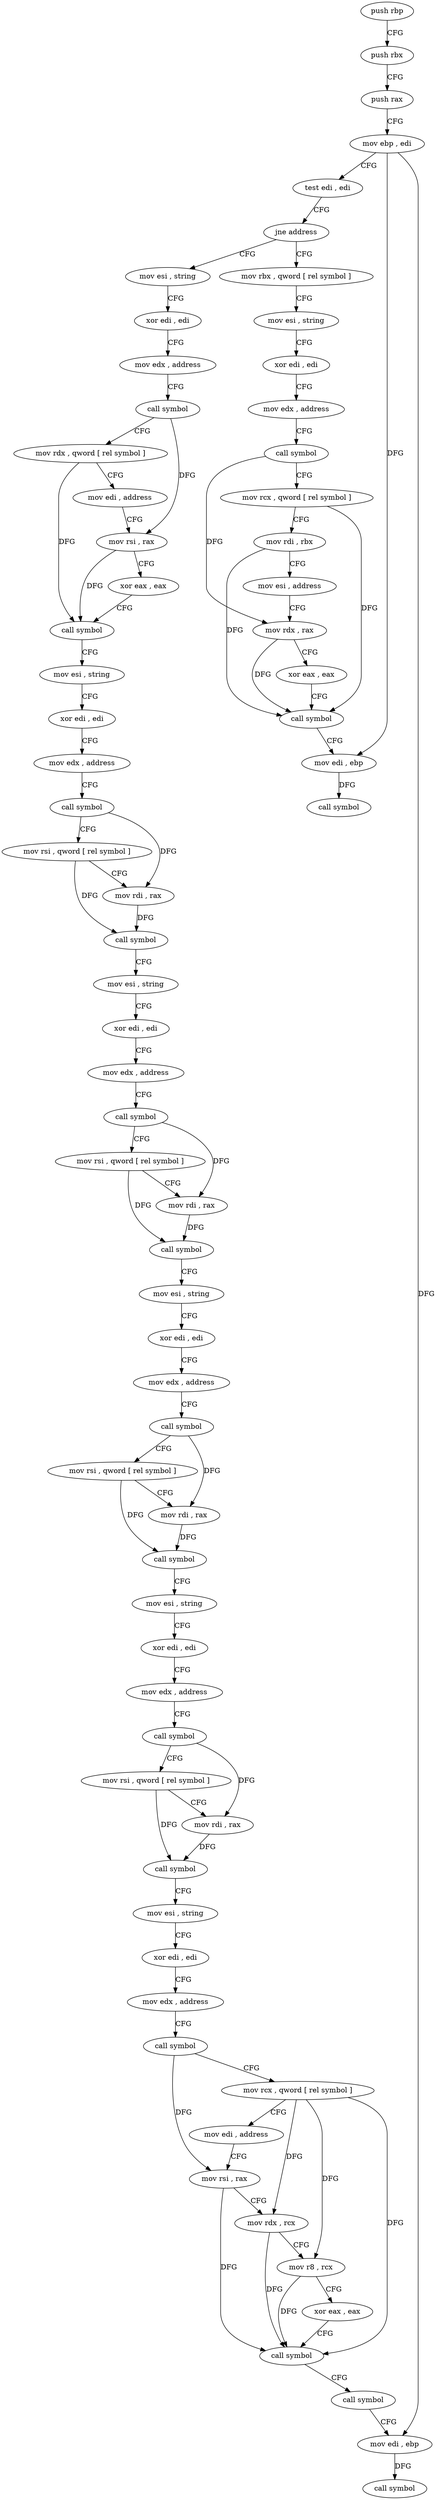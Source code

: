 digraph "func" {
"4199456" [label = "push rbp" ]
"4199457" [label = "push rbx" ]
"4199458" [label = "push rax" ]
"4199459" [label = "mov ebp , edi" ]
"4199461" [label = "test edi , edi" ]
"4199463" [label = "jne address" ]
"4199693" [label = "mov rbx , qword [ rel symbol ]" ]
"4199469" [label = "mov esi , string" ]
"4199700" [label = "mov esi , string" ]
"4199705" [label = "xor edi , edi" ]
"4199707" [label = "mov edx , address" ]
"4199712" [label = "call symbol" ]
"4199717" [label = "mov rcx , qword [ rel symbol ]" ]
"4199724" [label = "mov rdi , rbx" ]
"4199727" [label = "mov esi , address" ]
"4199732" [label = "mov rdx , rax" ]
"4199735" [label = "xor eax , eax" ]
"4199737" [label = "call symbol" ]
"4199742" [label = "mov edi , ebp" ]
"4199744" [label = "call symbol" ]
"4199474" [label = "xor edi , edi" ]
"4199476" [label = "mov edx , address" ]
"4199481" [label = "call symbol" ]
"4199486" [label = "mov rdx , qword [ rel symbol ]" ]
"4199493" [label = "mov edi , address" ]
"4199498" [label = "mov rsi , rax" ]
"4199501" [label = "xor eax , eax" ]
"4199503" [label = "call symbol" ]
"4199508" [label = "mov esi , string" ]
"4199513" [label = "xor edi , edi" ]
"4199515" [label = "mov edx , address" ]
"4199520" [label = "call symbol" ]
"4199525" [label = "mov rsi , qword [ rel symbol ]" ]
"4199532" [label = "mov rdi , rax" ]
"4199535" [label = "call symbol" ]
"4199540" [label = "mov esi , string" ]
"4199545" [label = "xor edi , edi" ]
"4199547" [label = "mov edx , address" ]
"4199552" [label = "call symbol" ]
"4199557" [label = "mov rsi , qword [ rel symbol ]" ]
"4199564" [label = "mov rdi , rax" ]
"4199567" [label = "call symbol" ]
"4199572" [label = "mov esi , string" ]
"4199577" [label = "xor edi , edi" ]
"4199579" [label = "mov edx , address" ]
"4199584" [label = "call symbol" ]
"4199589" [label = "mov rsi , qword [ rel symbol ]" ]
"4199596" [label = "mov rdi , rax" ]
"4199599" [label = "call symbol" ]
"4199604" [label = "mov esi , string" ]
"4199609" [label = "xor edi , edi" ]
"4199611" [label = "mov edx , address" ]
"4199616" [label = "call symbol" ]
"4199621" [label = "mov rsi , qword [ rel symbol ]" ]
"4199628" [label = "mov rdi , rax" ]
"4199631" [label = "call symbol" ]
"4199636" [label = "mov esi , string" ]
"4199641" [label = "xor edi , edi" ]
"4199643" [label = "mov edx , address" ]
"4199648" [label = "call symbol" ]
"4199653" [label = "mov rcx , qword [ rel symbol ]" ]
"4199660" [label = "mov edi , address" ]
"4199665" [label = "mov rsi , rax" ]
"4199668" [label = "mov rdx , rcx" ]
"4199671" [label = "mov r8 , rcx" ]
"4199674" [label = "xor eax , eax" ]
"4199676" [label = "call symbol" ]
"4199681" [label = "call symbol" ]
"4199686" [label = "mov edi , ebp" ]
"4199688" [label = "call symbol" ]
"4199456" -> "4199457" [ label = "CFG" ]
"4199457" -> "4199458" [ label = "CFG" ]
"4199458" -> "4199459" [ label = "CFG" ]
"4199459" -> "4199461" [ label = "CFG" ]
"4199459" -> "4199742" [ label = "DFG" ]
"4199459" -> "4199686" [ label = "DFG" ]
"4199461" -> "4199463" [ label = "CFG" ]
"4199463" -> "4199693" [ label = "CFG" ]
"4199463" -> "4199469" [ label = "CFG" ]
"4199693" -> "4199700" [ label = "CFG" ]
"4199469" -> "4199474" [ label = "CFG" ]
"4199700" -> "4199705" [ label = "CFG" ]
"4199705" -> "4199707" [ label = "CFG" ]
"4199707" -> "4199712" [ label = "CFG" ]
"4199712" -> "4199717" [ label = "CFG" ]
"4199712" -> "4199732" [ label = "DFG" ]
"4199717" -> "4199724" [ label = "CFG" ]
"4199717" -> "4199737" [ label = "DFG" ]
"4199724" -> "4199727" [ label = "CFG" ]
"4199724" -> "4199737" [ label = "DFG" ]
"4199727" -> "4199732" [ label = "CFG" ]
"4199732" -> "4199735" [ label = "CFG" ]
"4199732" -> "4199737" [ label = "DFG" ]
"4199735" -> "4199737" [ label = "CFG" ]
"4199737" -> "4199742" [ label = "CFG" ]
"4199742" -> "4199744" [ label = "DFG" ]
"4199474" -> "4199476" [ label = "CFG" ]
"4199476" -> "4199481" [ label = "CFG" ]
"4199481" -> "4199486" [ label = "CFG" ]
"4199481" -> "4199498" [ label = "DFG" ]
"4199486" -> "4199493" [ label = "CFG" ]
"4199486" -> "4199503" [ label = "DFG" ]
"4199493" -> "4199498" [ label = "CFG" ]
"4199498" -> "4199501" [ label = "CFG" ]
"4199498" -> "4199503" [ label = "DFG" ]
"4199501" -> "4199503" [ label = "CFG" ]
"4199503" -> "4199508" [ label = "CFG" ]
"4199508" -> "4199513" [ label = "CFG" ]
"4199513" -> "4199515" [ label = "CFG" ]
"4199515" -> "4199520" [ label = "CFG" ]
"4199520" -> "4199525" [ label = "CFG" ]
"4199520" -> "4199532" [ label = "DFG" ]
"4199525" -> "4199532" [ label = "CFG" ]
"4199525" -> "4199535" [ label = "DFG" ]
"4199532" -> "4199535" [ label = "DFG" ]
"4199535" -> "4199540" [ label = "CFG" ]
"4199540" -> "4199545" [ label = "CFG" ]
"4199545" -> "4199547" [ label = "CFG" ]
"4199547" -> "4199552" [ label = "CFG" ]
"4199552" -> "4199557" [ label = "CFG" ]
"4199552" -> "4199564" [ label = "DFG" ]
"4199557" -> "4199564" [ label = "CFG" ]
"4199557" -> "4199567" [ label = "DFG" ]
"4199564" -> "4199567" [ label = "DFG" ]
"4199567" -> "4199572" [ label = "CFG" ]
"4199572" -> "4199577" [ label = "CFG" ]
"4199577" -> "4199579" [ label = "CFG" ]
"4199579" -> "4199584" [ label = "CFG" ]
"4199584" -> "4199589" [ label = "CFG" ]
"4199584" -> "4199596" [ label = "DFG" ]
"4199589" -> "4199596" [ label = "CFG" ]
"4199589" -> "4199599" [ label = "DFG" ]
"4199596" -> "4199599" [ label = "DFG" ]
"4199599" -> "4199604" [ label = "CFG" ]
"4199604" -> "4199609" [ label = "CFG" ]
"4199609" -> "4199611" [ label = "CFG" ]
"4199611" -> "4199616" [ label = "CFG" ]
"4199616" -> "4199621" [ label = "CFG" ]
"4199616" -> "4199628" [ label = "DFG" ]
"4199621" -> "4199628" [ label = "CFG" ]
"4199621" -> "4199631" [ label = "DFG" ]
"4199628" -> "4199631" [ label = "DFG" ]
"4199631" -> "4199636" [ label = "CFG" ]
"4199636" -> "4199641" [ label = "CFG" ]
"4199641" -> "4199643" [ label = "CFG" ]
"4199643" -> "4199648" [ label = "CFG" ]
"4199648" -> "4199653" [ label = "CFG" ]
"4199648" -> "4199665" [ label = "DFG" ]
"4199653" -> "4199660" [ label = "CFG" ]
"4199653" -> "4199668" [ label = "DFG" ]
"4199653" -> "4199671" [ label = "DFG" ]
"4199653" -> "4199676" [ label = "DFG" ]
"4199660" -> "4199665" [ label = "CFG" ]
"4199665" -> "4199668" [ label = "CFG" ]
"4199665" -> "4199676" [ label = "DFG" ]
"4199668" -> "4199671" [ label = "CFG" ]
"4199668" -> "4199676" [ label = "DFG" ]
"4199671" -> "4199674" [ label = "CFG" ]
"4199671" -> "4199676" [ label = "DFG" ]
"4199674" -> "4199676" [ label = "CFG" ]
"4199676" -> "4199681" [ label = "CFG" ]
"4199681" -> "4199686" [ label = "CFG" ]
"4199686" -> "4199688" [ label = "DFG" ]
}
